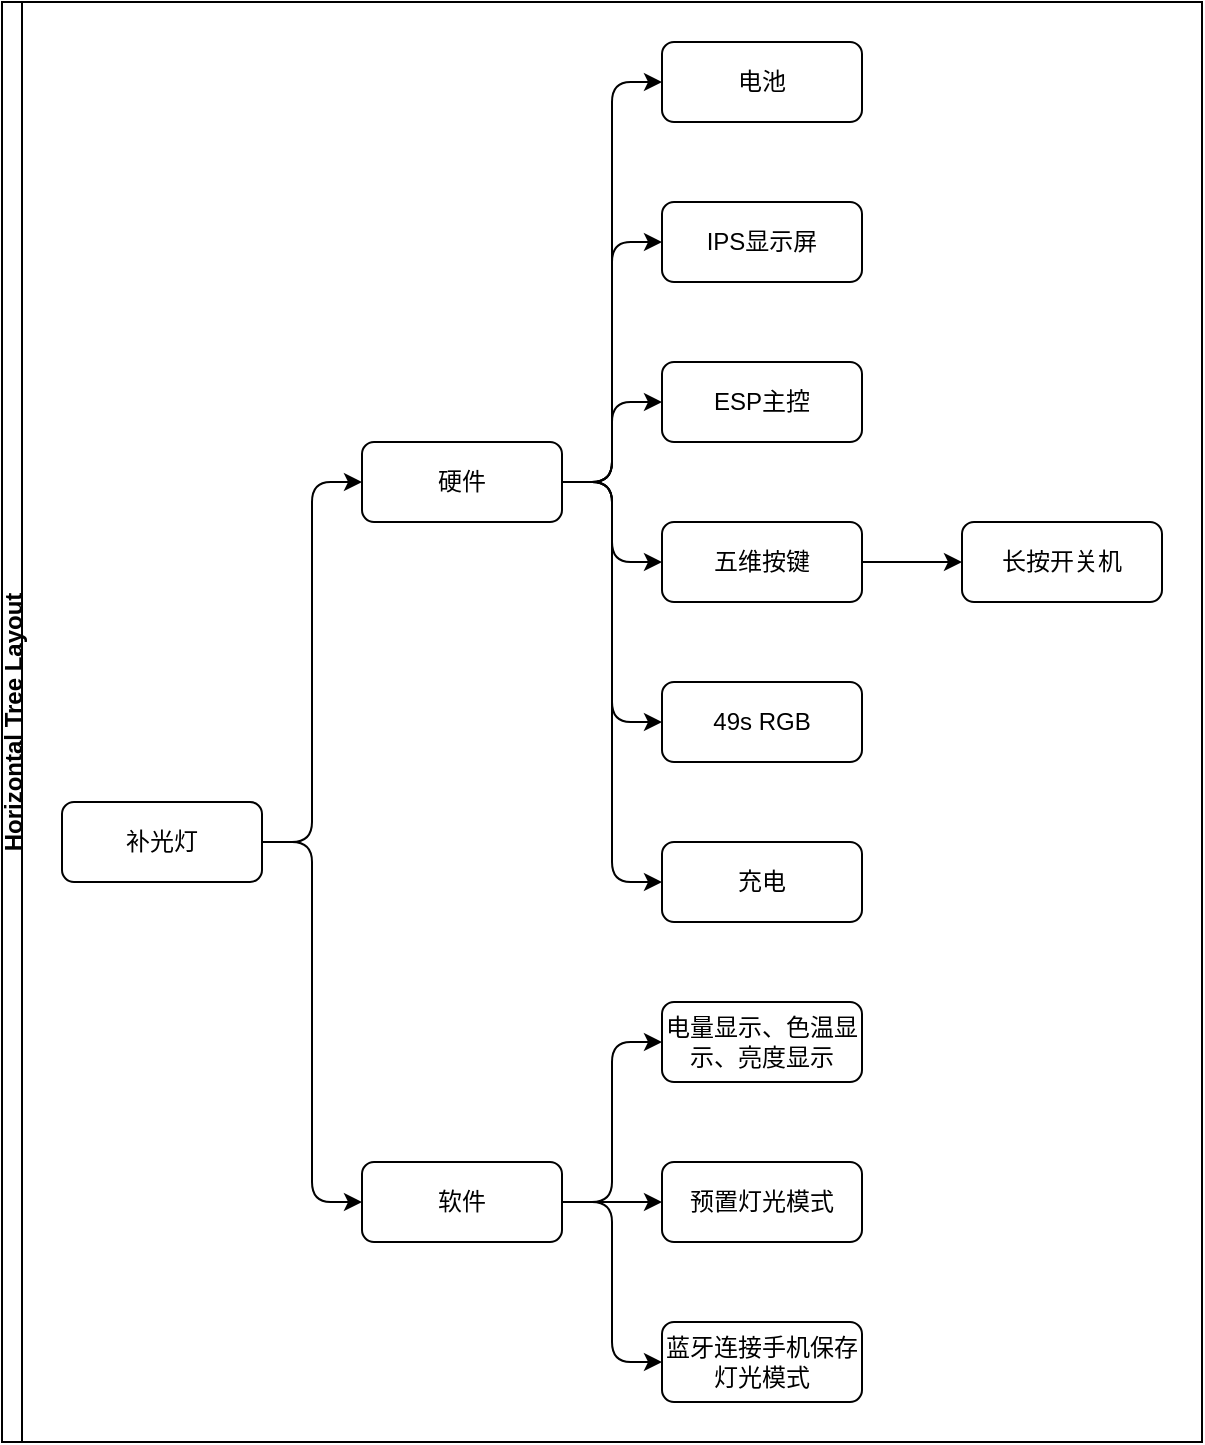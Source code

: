 <mxfile version="24.6.5" type="github">
  <diagram name="第 1 页" id="IBOvU1_rjh237O4fwsHj">
    <mxGraphModel dx="137" dy="747" grid="1" gridSize="10" guides="1" tooltips="1" connect="1" arrows="1" fold="1" page="0" pageScale="1" pageWidth="827" pageHeight="1169" math="0" shadow="0">
      <root>
        <mxCell id="0" />
        <mxCell id="1" parent="0" />
        <mxCell id="Dt9FV7yqH5y2R_2_4pqx-34" value="Horizontal Tree Layout" style="swimlane;startSize=10;horizontal=0;childLayout=treeLayout;horizontalTree=1;sortEdges=1;resizable=0;containerType=tree;fontSize=12;" vertex="1" parent="1">
          <mxGeometry x="480" y="370" width="600" height="720" as="geometry" />
        </mxCell>
        <mxCell id="Dt9FV7yqH5y2R_2_4pqx-35" value="补光灯" style="whiteSpace=wrap;html=1;rounded=1;" vertex="1" parent="Dt9FV7yqH5y2R_2_4pqx-34">
          <mxGeometry x="30" y="400" width="100" height="40" as="geometry" />
        </mxCell>
        <mxCell id="Dt9FV7yqH5y2R_2_4pqx-36" value="硬件" style="whiteSpace=wrap;html=1;rounded=1;" vertex="1" parent="Dt9FV7yqH5y2R_2_4pqx-34">
          <mxGeometry x="180" y="220" width="100" height="40" as="geometry" />
        </mxCell>
        <mxCell id="Dt9FV7yqH5y2R_2_4pqx-37" value="" style="edgeStyle=elbowEdgeStyle;elbow=horizontal;html=1;rounded=1;curved=0;sourcePerimeterSpacing=0;targetPerimeterSpacing=0;startSize=6;endSize=6;" edge="1" parent="Dt9FV7yqH5y2R_2_4pqx-34" source="Dt9FV7yqH5y2R_2_4pqx-35" target="Dt9FV7yqH5y2R_2_4pqx-36">
          <mxGeometry relative="1" as="geometry" />
        </mxCell>
        <mxCell id="Dt9FV7yqH5y2R_2_4pqx-40" value="" style="edgeStyle=elbowEdgeStyle;elbow=horizontal;html=1;rounded=1;curved=0;sourcePerimeterSpacing=0;targetPerimeterSpacing=0;startSize=6;endSize=6;" edge="1" target="Dt9FV7yqH5y2R_2_4pqx-41" source="Dt9FV7yqH5y2R_2_4pqx-36" parent="Dt9FV7yqH5y2R_2_4pqx-34">
          <mxGeometry relative="1" as="geometry">
            <mxPoint x="440" y="-1070" as="sourcePoint" />
          </mxGeometry>
        </mxCell>
        <mxCell id="Dt9FV7yqH5y2R_2_4pqx-41" value="电池" style="whiteSpace=wrap;html=1;rounded=1;" vertex="1" parent="Dt9FV7yqH5y2R_2_4pqx-34">
          <mxGeometry x="330" y="20" width="100" height="40" as="geometry" />
        </mxCell>
        <mxCell id="Dt9FV7yqH5y2R_2_4pqx-42" value="" style="edgeStyle=elbowEdgeStyle;elbow=horizontal;html=1;rounded=1;curved=0;sourcePerimeterSpacing=0;targetPerimeterSpacing=0;startSize=6;endSize=6;" edge="1" target="Dt9FV7yqH5y2R_2_4pqx-43" source="Dt9FV7yqH5y2R_2_4pqx-36" parent="Dt9FV7yqH5y2R_2_4pqx-34">
          <mxGeometry relative="1" as="geometry">
            <mxPoint x="440" y="-1070" as="sourcePoint" />
          </mxGeometry>
        </mxCell>
        <mxCell id="Dt9FV7yqH5y2R_2_4pqx-43" value="IPS显示屏" style="whiteSpace=wrap;html=1;rounded=1;" vertex="1" parent="Dt9FV7yqH5y2R_2_4pqx-34">
          <mxGeometry x="330" y="100" width="100" height="40" as="geometry" />
        </mxCell>
        <mxCell id="Dt9FV7yqH5y2R_2_4pqx-44" value="" style="edgeStyle=elbowEdgeStyle;elbow=horizontal;html=1;rounded=1;curved=0;sourcePerimeterSpacing=0;targetPerimeterSpacing=0;startSize=6;endSize=6;" edge="1" target="Dt9FV7yqH5y2R_2_4pqx-45" source="Dt9FV7yqH5y2R_2_4pqx-36" parent="Dt9FV7yqH5y2R_2_4pqx-34">
          <mxGeometry relative="1" as="geometry">
            <mxPoint x="440" y="-974" as="sourcePoint" />
          </mxGeometry>
        </mxCell>
        <mxCell id="Dt9FV7yqH5y2R_2_4pqx-45" value="ESP主控" style="whiteSpace=wrap;html=1;rounded=1;" vertex="1" parent="Dt9FV7yqH5y2R_2_4pqx-34">
          <mxGeometry x="330" y="180" width="100" height="40" as="geometry" />
        </mxCell>
        <mxCell id="Dt9FV7yqH5y2R_2_4pqx-46" value="" style="edgeStyle=elbowEdgeStyle;elbow=horizontal;html=1;rounded=1;curved=0;sourcePerimeterSpacing=0;targetPerimeterSpacing=0;startSize=6;endSize=6;" edge="1" target="Dt9FV7yqH5y2R_2_4pqx-47" source="Dt9FV7yqH5y2R_2_4pqx-36" parent="Dt9FV7yqH5y2R_2_4pqx-34">
          <mxGeometry relative="1" as="geometry">
            <mxPoint x="440" y="-822" as="sourcePoint" />
          </mxGeometry>
        </mxCell>
        <mxCell id="Dt9FV7yqH5y2R_2_4pqx-47" value="五维按键" style="whiteSpace=wrap;html=1;rounded=1;" vertex="1" parent="Dt9FV7yqH5y2R_2_4pqx-34">
          <mxGeometry x="330" y="260" width="100" height="40" as="geometry" />
        </mxCell>
        <mxCell id="Dt9FV7yqH5y2R_2_4pqx-48" value="" style="edgeStyle=elbowEdgeStyle;elbow=horizontal;html=1;rounded=1;curved=0;sourcePerimeterSpacing=0;targetPerimeterSpacing=0;startSize=6;endSize=6;" edge="1" target="Dt9FV7yqH5y2R_2_4pqx-49" source="Dt9FV7yqH5y2R_2_4pqx-36" parent="Dt9FV7yqH5y2R_2_4pqx-34">
          <mxGeometry relative="1" as="geometry">
            <mxPoint x="440" y="-614" as="sourcePoint" />
          </mxGeometry>
        </mxCell>
        <mxCell id="Dt9FV7yqH5y2R_2_4pqx-49" value="49s RGB" style="whiteSpace=wrap;html=1;rounded=1;" vertex="1" parent="Dt9FV7yqH5y2R_2_4pqx-34">
          <mxGeometry x="330" y="340" width="100" height="40" as="geometry" />
        </mxCell>
        <mxCell id="Dt9FV7yqH5y2R_2_4pqx-50" value="" style="edgeStyle=elbowEdgeStyle;elbow=horizontal;html=1;rounded=1;curved=0;sourcePerimeterSpacing=0;targetPerimeterSpacing=0;startSize=6;endSize=6;" edge="1" target="Dt9FV7yqH5y2R_2_4pqx-51" source="Dt9FV7yqH5y2R_2_4pqx-36" parent="Dt9FV7yqH5y2R_2_4pqx-34">
          <mxGeometry relative="1" as="geometry">
            <mxPoint x="610" y="-360" as="sourcePoint" />
          </mxGeometry>
        </mxCell>
        <mxCell id="Dt9FV7yqH5y2R_2_4pqx-51" value="充电" style="whiteSpace=wrap;html=1;rounded=1;" vertex="1" parent="Dt9FV7yqH5y2R_2_4pqx-34">
          <mxGeometry x="330" y="420" width="100" height="40" as="geometry" />
        </mxCell>
        <mxCell id="Dt9FV7yqH5y2R_2_4pqx-38" value="软件" style="whiteSpace=wrap;html=1;rounded=1;" vertex="1" parent="Dt9FV7yqH5y2R_2_4pqx-34">
          <mxGeometry x="180" y="580" width="100" height="40" as="geometry" />
        </mxCell>
        <mxCell id="Dt9FV7yqH5y2R_2_4pqx-39" value="" style="edgeStyle=elbowEdgeStyle;elbow=horizontal;html=1;rounded=1;curved=0;sourcePerimeterSpacing=0;targetPerimeterSpacing=0;startSize=6;endSize=6;" edge="1" parent="Dt9FV7yqH5y2R_2_4pqx-34" source="Dt9FV7yqH5y2R_2_4pqx-35" target="Dt9FV7yqH5y2R_2_4pqx-38">
          <mxGeometry relative="1" as="geometry" />
        </mxCell>
        <mxCell id="Dt9FV7yqH5y2R_2_4pqx-76" value="" style="edgeStyle=elbowEdgeStyle;elbow=horizontal;html=1;rounded=1;curved=0;sourcePerimeterSpacing=0;targetPerimeterSpacing=0;startSize=6;endSize=6;" edge="1" target="Dt9FV7yqH5y2R_2_4pqx-77" source="Dt9FV7yqH5y2R_2_4pqx-38" parent="Dt9FV7yqH5y2R_2_4pqx-34">
          <mxGeometry relative="1" as="geometry">
            <mxPoint x="590" y="320" as="sourcePoint" />
          </mxGeometry>
        </mxCell>
        <mxCell id="Dt9FV7yqH5y2R_2_4pqx-77" value="电量显示、色温显示、亮度显示" style="whiteSpace=wrap;html=1;rounded=1;" vertex="1" parent="Dt9FV7yqH5y2R_2_4pqx-34">
          <mxGeometry x="330" y="500" width="100" height="40" as="geometry" />
        </mxCell>
        <mxCell id="Dt9FV7yqH5y2R_2_4pqx-78" value="" style="edgeStyle=elbowEdgeStyle;elbow=horizontal;html=1;rounded=1;curved=0;sourcePerimeterSpacing=0;targetPerimeterSpacing=0;startSize=6;endSize=6;" edge="1" target="Dt9FV7yqH5y2R_2_4pqx-79" source="Dt9FV7yqH5y2R_2_4pqx-38" parent="Dt9FV7yqH5y2R_2_4pqx-34">
          <mxGeometry relative="1" as="geometry">
            <mxPoint x="590" y="320" as="sourcePoint" />
          </mxGeometry>
        </mxCell>
        <mxCell id="Dt9FV7yqH5y2R_2_4pqx-79" value="预置灯光模式" style="whiteSpace=wrap;html=1;rounded=1;" vertex="1" parent="Dt9FV7yqH5y2R_2_4pqx-34">
          <mxGeometry x="330" y="580" width="100" height="40" as="geometry" />
        </mxCell>
        <mxCell id="Dt9FV7yqH5y2R_2_4pqx-80" value="" style="edgeStyle=elbowEdgeStyle;elbow=horizontal;html=1;rounded=1;curved=0;sourcePerimeterSpacing=0;targetPerimeterSpacing=0;startSize=6;endSize=6;" edge="1" target="Dt9FV7yqH5y2R_2_4pqx-81" source="Dt9FV7yqH5y2R_2_4pqx-38" parent="Dt9FV7yqH5y2R_2_4pqx-34">
          <mxGeometry relative="1" as="geometry">
            <mxPoint x="590" y="320" as="sourcePoint" />
          </mxGeometry>
        </mxCell>
        <mxCell id="Dt9FV7yqH5y2R_2_4pqx-81" value="蓝牙连接手机保存灯光模式" style="whiteSpace=wrap;html=1;rounded=1;" vertex="1" parent="Dt9FV7yqH5y2R_2_4pqx-34">
          <mxGeometry x="330" y="660" width="100" height="40" as="geometry" />
        </mxCell>
        <mxCell id="Dt9FV7yqH5y2R_2_4pqx-84" value="" style="edgeStyle=elbowEdgeStyle;elbow=horizontal;html=1;rounded=1;curved=0;sourcePerimeterSpacing=0;targetPerimeterSpacing=0;startSize=6;endSize=6;" edge="1" target="Dt9FV7yqH5y2R_2_4pqx-85" source="Dt9FV7yqH5y2R_2_4pqx-47" parent="Dt9FV7yqH5y2R_2_4pqx-34">
          <mxGeometry relative="1" as="geometry">
            <mxPoint x="760" y="610" as="sourcePoint" />
          </mxGeometry>
        </mxCell>
        <mxCell id="Dt9FV7yqH5y2R_2_4pqx-85" value="长按开关机" style="whiteSpace=wrap;html=1;rounded=1;" vertex="1" parent="Dt9FV7yqH5y2R_2_4pqx-34">
          <mxGeometry x="480" y="260" width="100" height="40" as="geometry" />
        </mxCell>
      </root>
    </mxGraphModel>
  </diagram>
</mxfile>
